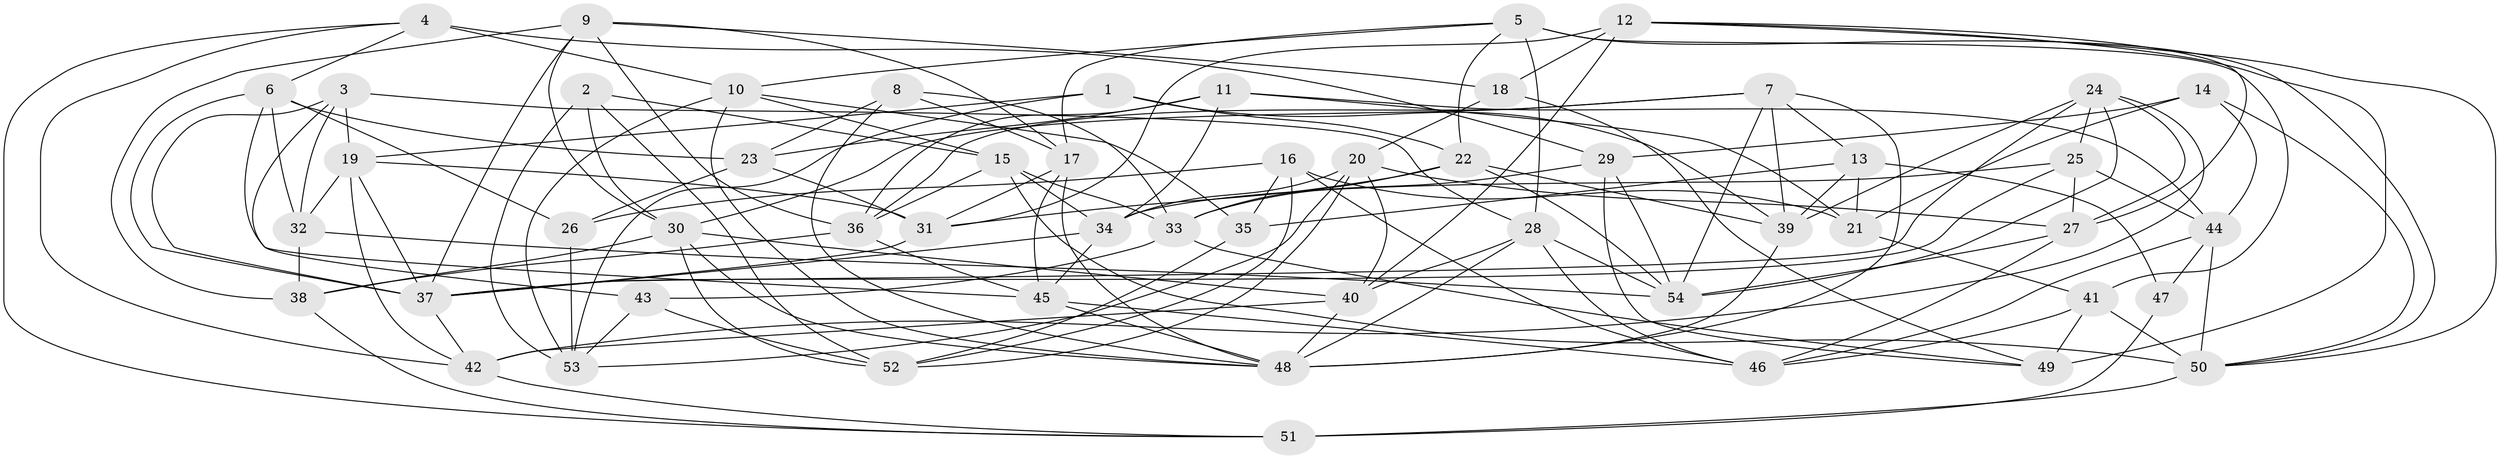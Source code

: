 // original degree distribution, {4: 1.0}
// Generated by graph-tools (version 1.1) at 2025/03/03/09/25 03:03:00]
// undirected, 54 vertices, 150 edges
graph export_dot {
graph [start="1"]
  node [color=gray90,style=filled];
  1;
  2;
  3;
  4;
  5;
  6;
  7;
  8;
  9;
  10;
  11;
  12;
  13;
  14;
  15;
  16;
  17;
  18;
  19;
  20;
  21;
  22;
  23;
  24;
  25;
  26;
  27;
  28;
  29;
  30;
  31;
  32;
  33;
  34;
  35;
  36;
  37;
  38;
  39;
  40;
  41;
  42;
  43;
  44;
  45;
  46;
  47;
  48;
  49;
  50;
  51;
  52;
  53;
  54;
  1 -- 19 [weight=1.0];
  1 -- 22 [weight=1.0];
  1 -- 39 [weight=1.0];
  1 -- 53 [weight=1.0];
  2 -- 15 [weight=1.0];
  2 -- 30 [weight=1.0];
  2 -- 52 [weight=1.0];
  2 -- 53 [weight=1.0];
  3 -- 19 [weight=1.0];
  3 -- 28 [weight=2.0];
  3 -- 32 [weight=1.0];
  3 -- 37 [weight=1.0];
  3 -- 43 [weight=1.0];
  4 -- 6 [weight=1.0];
  4 -- 10 [weight=1.0];
  4 -- 29 [weight=2.0];
  4 -- 42 [weight=1.0];
  4 -- 51 [weight=1.0];
  5 -- 10 [weight=1.0];
  5 -- 17 [weight=1.0];
  5 -- 22 [weight=1.0];
  5 -- 28 [weight=1.0];
  5 -- 41 [weight=1.0];
  5 -- 50 [weight=1.0];
  6 -- 23 [weight=1.0];
  6 -- 26 [weight=1.0];
  6 -- 32 [weight=1.0];
  6 -- 37 [weight=1.0];
  6 -- 45 [weight=1.0];
  7 -- 13 [weight=1.0];
  7 -- 30 [weight=1.0];
  7 -- 36 [weight=1.0];
  7 -- 39 [weight=1.0];
  7 -- 48 [weight=1.0];
  7 -- 54 [weight=1.0];
  8 -- 17 [weight=1.0];
  8 -- 23 [weight=1.0];
  8 -- 33 [weight=1.0];
  8 -- 48 [weight=1.0];
  9 -- 17 [weight=1.0];
  9 -- 18 [weight=1.0];
  9 -- 30 [weight=1.0];
  9 -- 36 [weight=1.0];
  9 -- 37 [weight=1.0];
  9 -- 38 [weight=1.0];
  10 -- 15 [weight=1.0];
  10 -- 35 [weight=1.0];
  10 -- 48 [weight=1.0];
  10 -- 53 [weight=1.0];
  11 -- 21 [weight=1.0];
  11 -- 23 [weight=2.0];
  11 -- 34 [weight=1.0];
  11 -- 36 [weight=1.0];
  11 -- 44 [weight=1.0];
  12 -- 18 [weight=1.0];
  12 -- 27 [weight=1.0];
  12 -- 31 [weight=1.0];
  12 -- 40 [weight=1.0];
  12 -- 49 [weight=1.0];
  12 -- 50 [weight=1.0];
  13 -- 21 [weight=1.0];
  13 -- 35 [weight=1.0];
  13 -- 39 [weight=1.0];
  13 -- 47 [weight=2.0];
  14 -- 21 [weight=1.0];
  14 -- 29 [weight=1.0];
  14 -- 44 [weight=1.0];
  14 -- 50 [weight=1.0];
  15 -- 33 [weight=1.0];
  15 -- 34 [weight=1.0];
  15 -- 36 [weight=1.0];
  15 -- 50 [weight=1.0];
  16 -- 21 [weight=2.0];
  16 -- 26 [weight=1.0];
  16 -- 35 [weight=1.0];
  16 -- 46 [weight=1.0];
  16 -- 52 [weight=1.0];
  17 -- 31 [weight=1.0];
  17 -- 45 [weight=1.0];
  17 -- 48 [weight=1.0];
  18 -- 20 [weight=1.0];
  18 -- 49 [weight=1.0];
  19 -- 31 [weight=1.0];
  19 -- 32 [weight=1.0];
  19 -- 37 [weight=1.0];
  19 -- 42 [weight=1.0];
  20 -- 27 [weight=1.0];
  20 -- 34 [weight=1.0];
  20 -- 40 [weight=1.0];
  20 -- 52 [weight=1.0];
  20 -- 53 [weight=1.0];
  21 -- 41 [weight=1.0];
  22 -- 31 [weight=1.0];
  22 -- 33 [weight=1.0];
  22 -- 39 [weight=1.0];
  22 -- 54 [weight=1.0];
  23 -- 26 [weight=1.0];
  23 -- 31 [weight=1.0];
  24 -- 25 [weight=1.0];
  24 -- 27 [weight=1.0];
  24 -- 37 [weight=1.0];
  24 -- 39 [weight=1.0];
  24 -- 42 [weight=1.0];
  24 -- 54 [weight=1.0];
  25 -- 27 [weight=1.0];
  25 -- 34 [weight=1.0];
  25 -- 37 [weight=2.0];
  25 -- 44 [weight=1.0];
  26 -- 53 [weight=1.0];
  27 -- 46 [weight=1.0];
  27 -- 54 [weight=1.0];
  28 -- 40 [weight=1.0];
  28 -- 46 [weight=1.0];
  28 -- 48 [weight=2.0];
  28 -- 54 [weight=1.0];
  29 -- 33 [weight=1.0];
  29 -- 49 [weight=1.0];
  29 -- 54 [weight=1.0];
  30 -- 38 [weight=2.0];
  30 -- 40 [weight=1.0];
  30 -- 48 [weight=1.0];
  30 -- 52 [weight=1.0];
  31 -- 37 [weight=1.0];
  32 -- 38 [weight=1.0];
  32 -- 54 [weight=2.0];
  33 -- 43 [weight=1.0];
  33 -- 49 [weight=1.0];
  34 -- 37 [weight=1.0];
  34 -- 45 [weight=1.0];
  35 -- 52 [weight=1.0];
  36 -- 38 [weight=1.0];
  36 -- 45 [weight=1.0];
  37 -- 42 [weight=1.0];
  38 -- 51 [weight=1.0];
  39 -- 48 [weight=1.0];
  40 -- 42 [weight=1.0];
  40 -- 48 [weight=1.0];
  41 -- 46 [weight=1.0];
  41 -- 49 [weight=2.0];
  41 -- 50 [weight=1.0];
  42 -- 51 [weight=1.0];
  43 -- 52 [weight=1.0];
  43 -- 53 [weight=1.0];
  44 -- 46 [weight=1.0];
  44 -- 47 [weight=1.0];
  44 -- 50 [weight=1.0];
  45 -- 46 [weight=1.0];
  45 -- 48 [weight=1.0];
  47 -- 51 [weight=1.0];
  50 -- 51 [weight=2.0];
}
